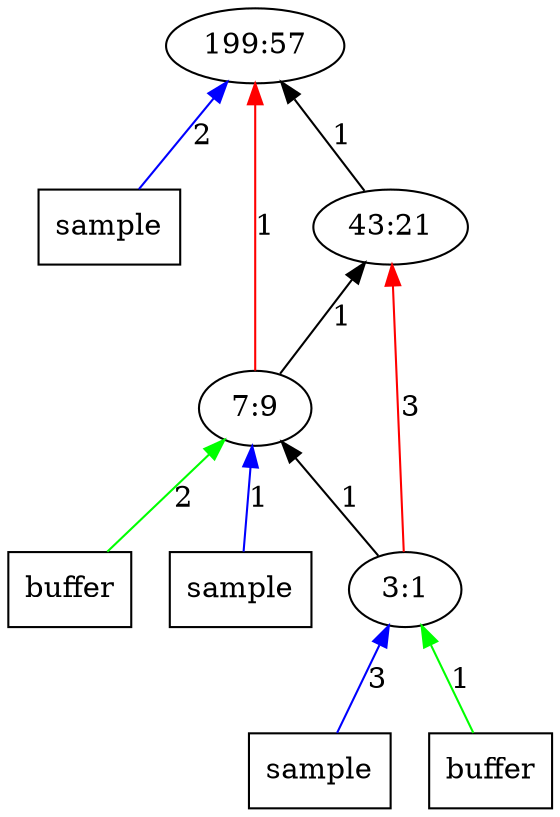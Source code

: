 digraph Tree{
	rankdir="BT"
	x11 -> 1 [label = "2", color = "blue"];
	x11 [label = "sample", shape = "box"];
	1 [label = "199:57"];
	2 -> 1 [label = "1", color = "black"];
	2 [label = "43:21"];
	3 -> 1 [label = "1", color = "red"];
	3 -> 2 [label = "1", color = "black"];
	x32 -> 3 [label = "2", color = "green"];
	x32 [label = "buffer", shape = "box"];
	x31 -> 3 [label = "1", color = "blue"];
	x31 [label = "sample", shape = "box"];
	3 [label = "7:9"];
	4 -> 3 [label = "1", color = "black"];
	4 -> 2 [label = "3", color = "red"];
	x41 -> 4 [label = "3", color = "blue"];
	x41 [label = "sample", shape = "box"];
	x42 -> 4 [label = "1", color = "green"];
	x42 [label = "buffer", shape = "box"];
	4 [label = "3:1"];
}

